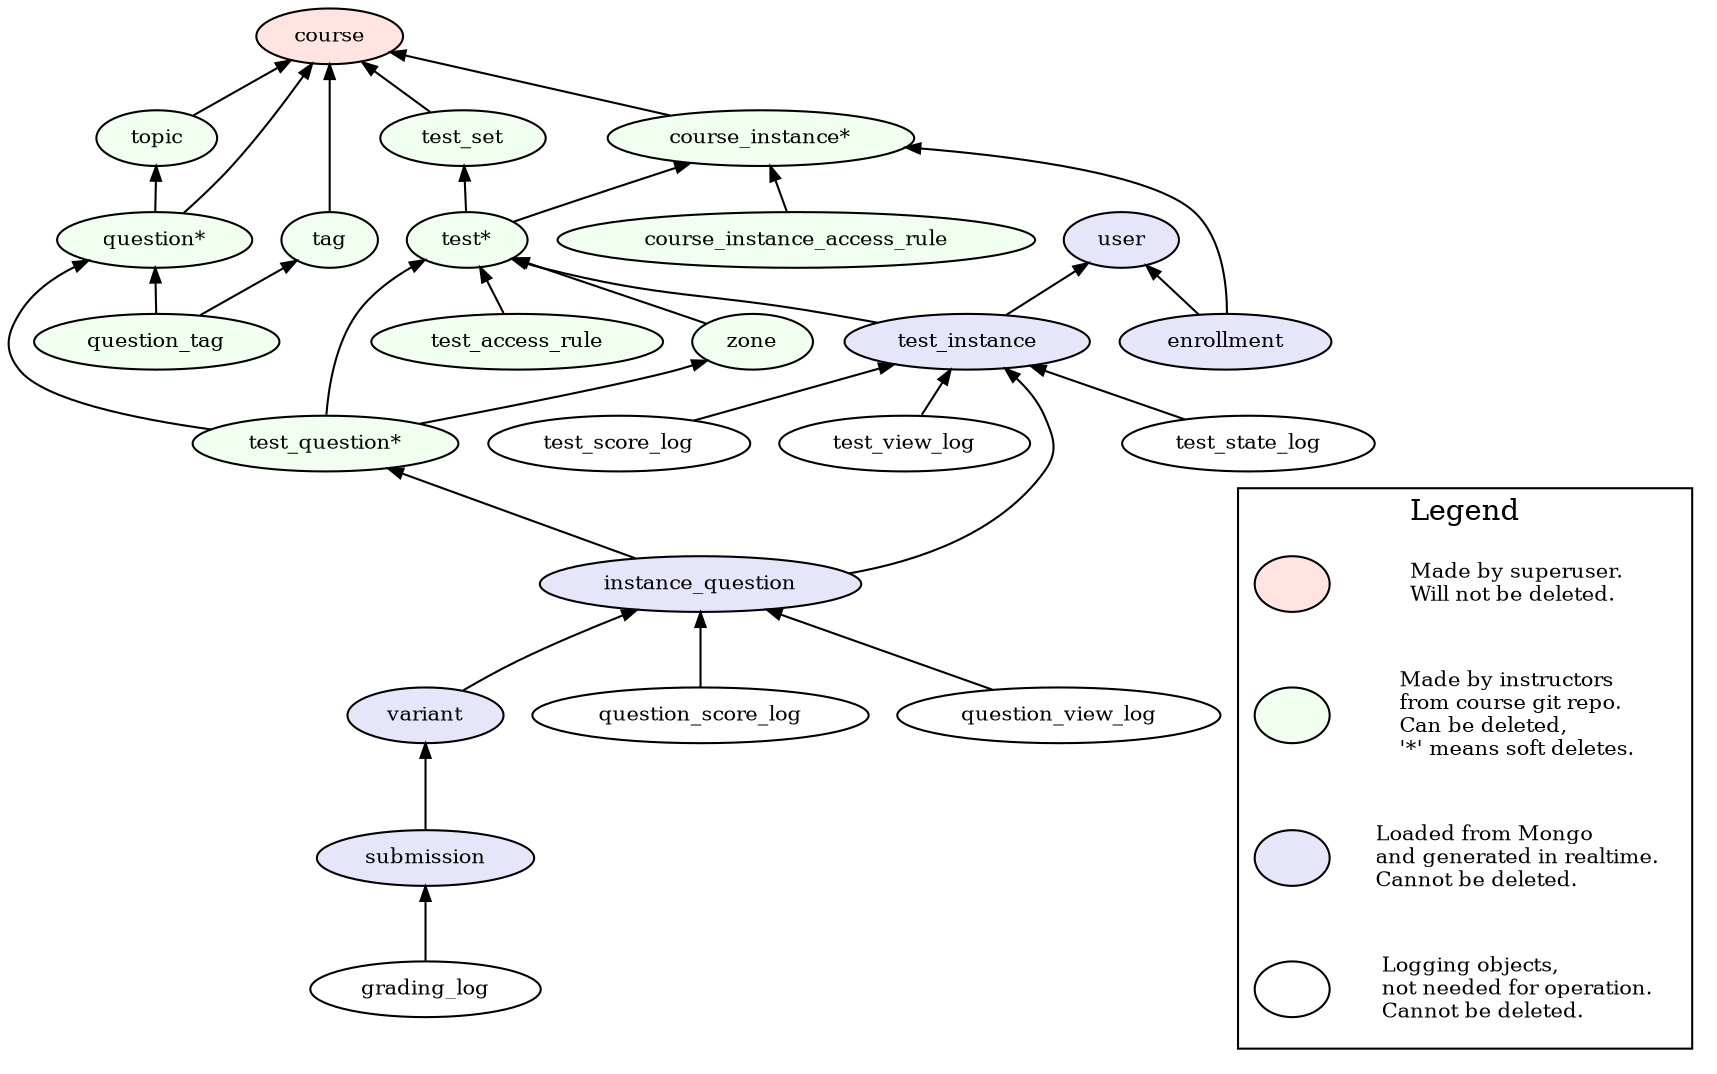 digraph partmc_modules {

    rankdir = BT;
    node [fontsize = 10, height = 0.3, width = 0.5];
    graph [nodesep = 0.2, ranksep = 0.3];
    edge [fontsize = 10, arrowsize = 0.7];

    course [label="course", style=filled, fillcolor=mistyrose1]

    course_instance [label="course_instance*", style=filled, fillcolor=honeydew1]
    course_instance_access_rule [style=filled, fillcolor=honeydew1]
    test_access_rule [style=filled, fillcolor=honeydew1]
    question [label="question*", style=filled, fillcolor=honeydew1]
    question_tag [style=filled, fillcolor=honeydew1]
    tag [style=filled, fillcolor=honeydew1]
    test [label="test*", style=filled, fillcolor=honeydew1]
    test_question [label="test_question*", style=filled, fillcolor=honeydew1]
    test_set [style=filled, fillcolor=honeydew1]
    topic [style=filled, fillcolor=honeydew1]
    zone [style=filled, fillcolor=honeydew1]

    enrollment [style=filled, fillcolor=lavender]
    user [style=filled, fillcolor=lavender]
    test_instance [style=filled, fillcolor=lavender]
    instance_question [style=filled, fillcolor=lavender]
    variant [style=filled, fillcolor=lavender]
    submission [style=filled, fillcolor=lavender]

    test_state_log [style=filled, fillcolor=white]
    grading_log [style=filled, fillcolor=white]
    test_score_log [style=filled, fillcolor=white]
    question_score_log [style=filled, fillcolor=white]
    question_view_log [style=filled, fillcolor=white]
    test_view_log [style=filled, fillcolor=white]

    test_access_rule -> { test }
    course_instance -> { course }
    course_instance_access_rule -> { course_instance }
    question -> { course; topic }
    question_tag -> { question; tag }
    tag -> { course }
    test -> { course_instance; test_set }
    test_question -> { test; zone; question }
    test_set -> { course }
    topic -> { course }
    zone -> { test }

    enrollment -> { user; course_instance }
    test_instance -> { test; user }
    instance_question -> { test_question; test_instance }
    variant -> { instance_question }
    submission -> { variant }

    test_state_log -> { test_instance }
    grading_log -> { submission }
    test_score_log -> { test_instance }
    question_score_log -> { instance_question }
    question_view_log -> { instance_question }
    test_view_log -> { test_instance }

    subgraph cluster_legend {

        labelloc=b;
        label="Legend";

        k4 [shape=plaintext, style=solid, label="Logging objects,\lnot needed for operation.\lCannot be deleted.\l"];
        kc4[label=" ", style=filled, fillcolor=white];

        k3 [shape=plaintext, style=solid, label="Loaded from Mongo\land generated in realtime.\lCannot be deleted.\l"];
        kc3[label=" ", style=filled, fillcolor=lavender];

        k2 [shape=plaintext, style=solid, label="Made by instructors\lfrom course git repo.\lCan be deleted,\l'*' means soft deletes.\l"];
        kc2[label=" ", style=filled, fillcolor=honeydew1];

        k1 [shape=plaintext, style=solid, label="Made by superuser.\lWill not be deleted.\l"];
        kc1[label=" ", style=filled, fillcolor=mistyrose1];

        kc4 -> kc3 [style=invis];
        kc3 -> kc2 [style=invis];
        kc2 -> kc1 [style=invis];
        k4 -> k3 [style=invis];
        k3 -> k2 [style=invis];
        k2 -> k1 [style=invis];
    }
}
